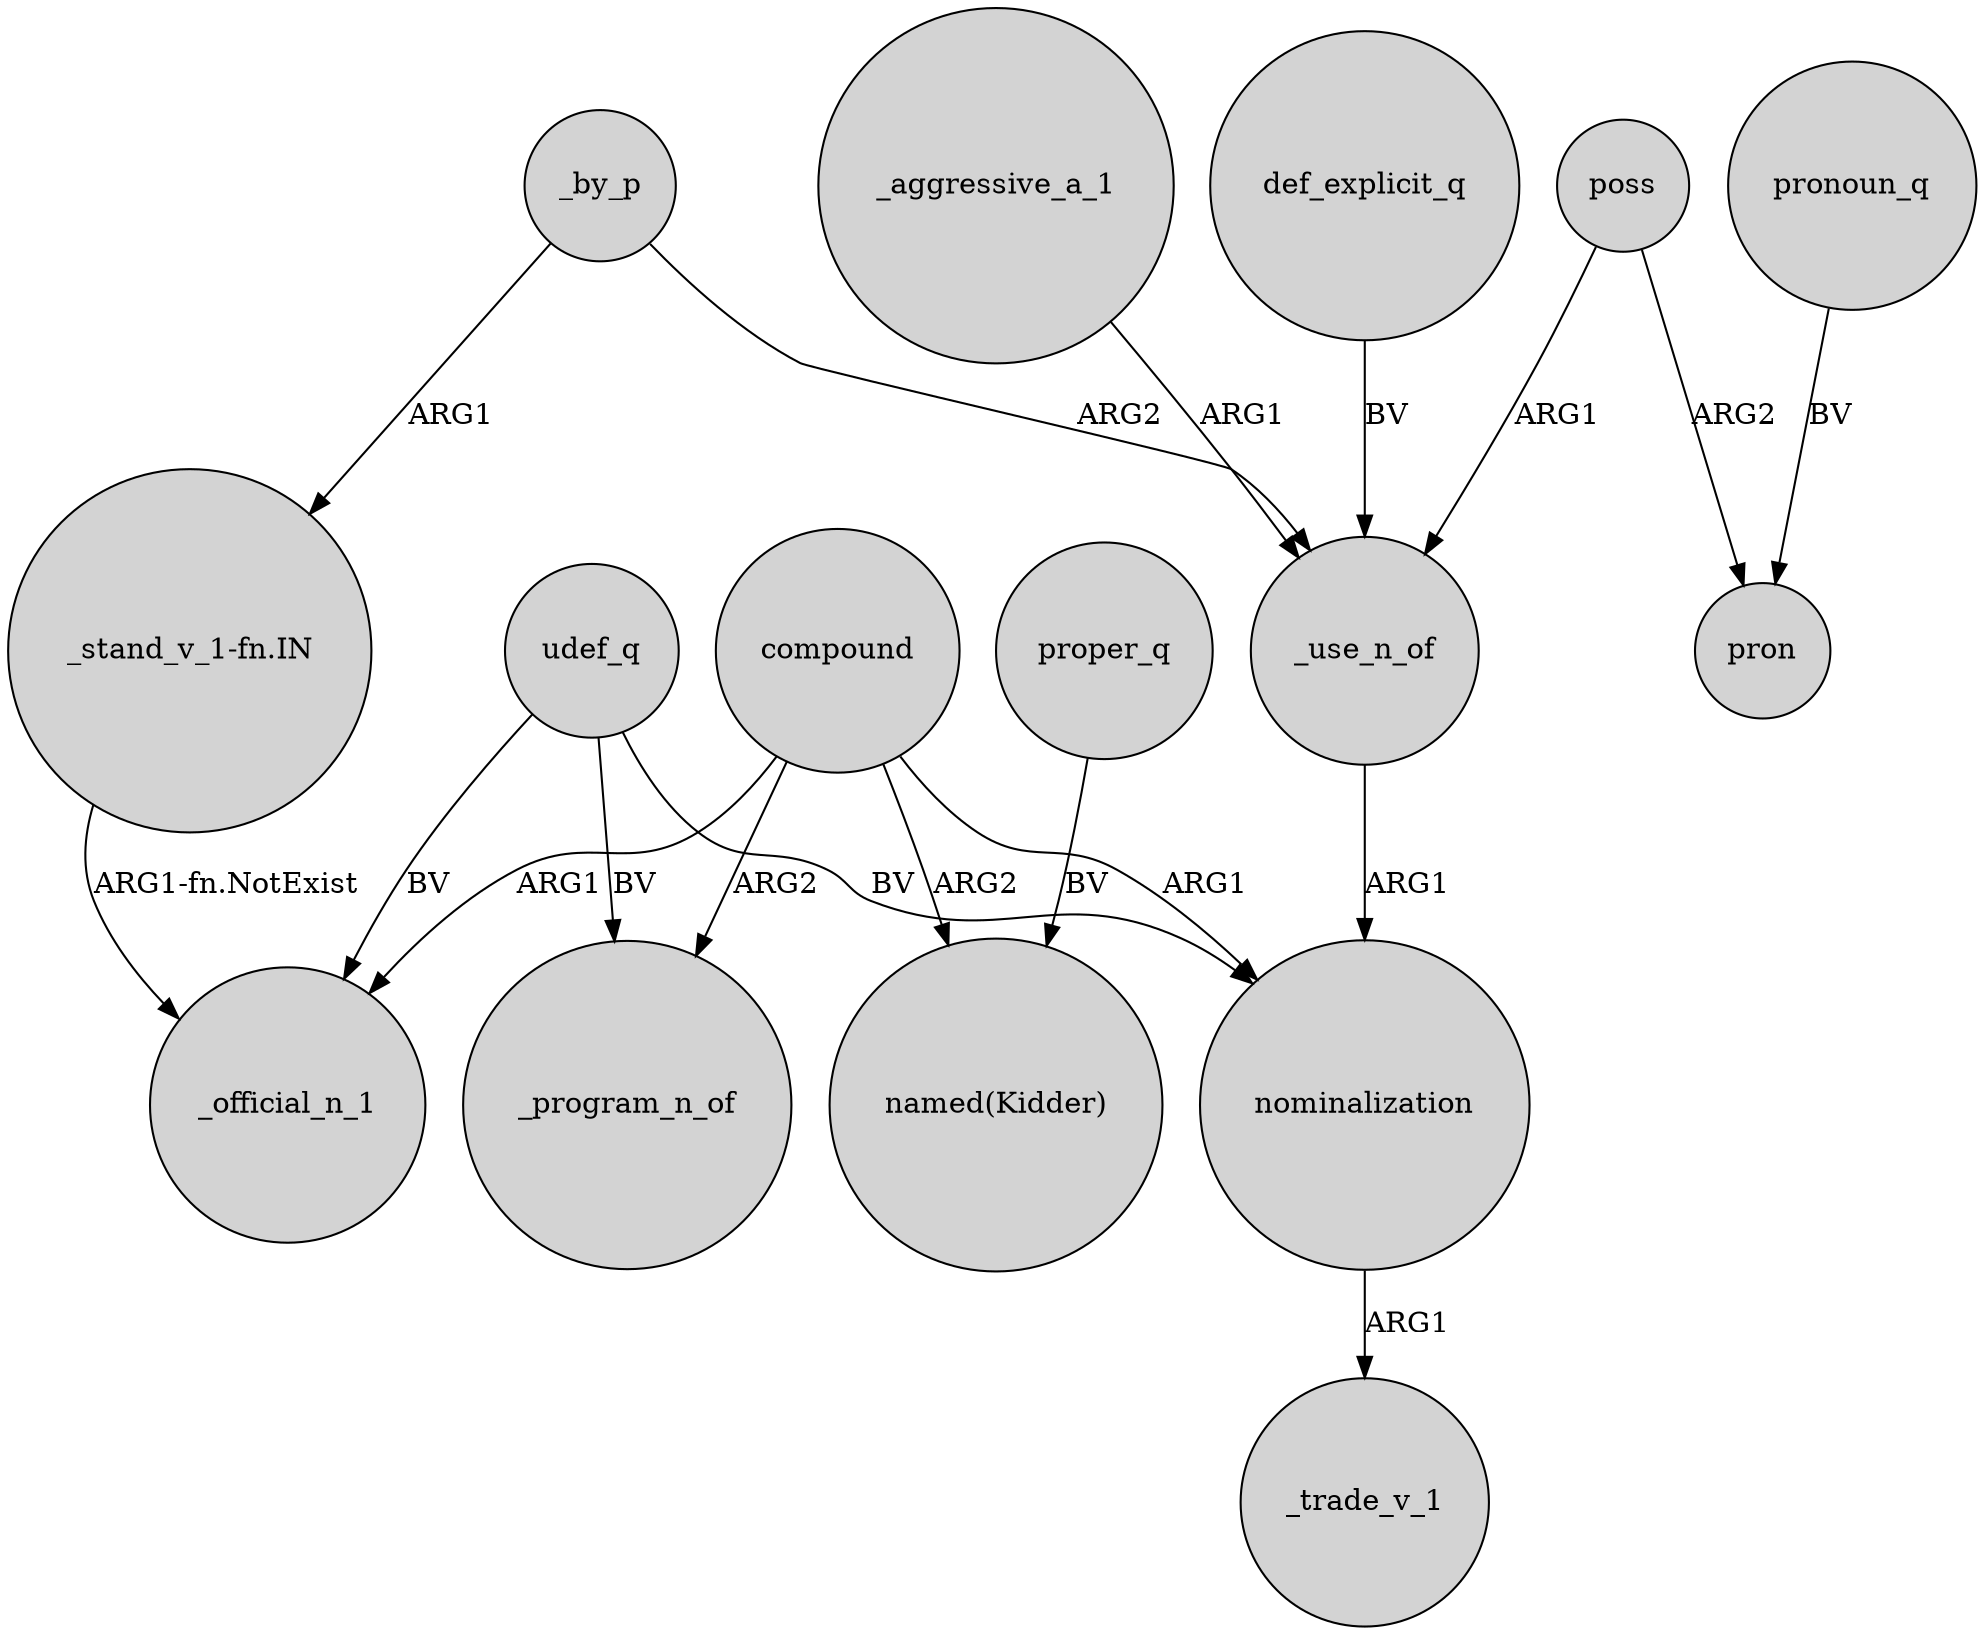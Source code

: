 digraph {
	node [shape=circle style=filled]
	"_stand_v_1-fn.IN" -> _official_n_1 [label="ARG1-fn.NotExist"]
	compound -> _official_n_1 [label=ARG1]
	compound -> "named(Kidder)" [label=ARG2]
	_by_p -> _use_n_of [label=ARG2]
	compound -> _program_n_of [label=ARG2]
	udef_q -> _program_n_of [label=BV]
	def_explicit_q -> _use_n_of [label=BV]
	udef_q -> _official_n_1 [label=BV]
	poss -> _use_n_of [label=ARG1]
	poss -> pron [label=ARG2]
	proper_q -> "named(Kidder)" [label=BV]
	_by_p -> "_stand_v_1-fn.IN" [label=ARG1]
	_use_n_of -> nominalization [label=ARG1]
	nominalization -> _trade_v_1 [label=ARG1]
	compound -> nominalization [label=ARG1]
	_aggressive_a_1 -> _use_n_of [label=ARG1]
	udef_q -> nominalization [label=BV]
	pronoun_q -> pron [label=BV]
}
